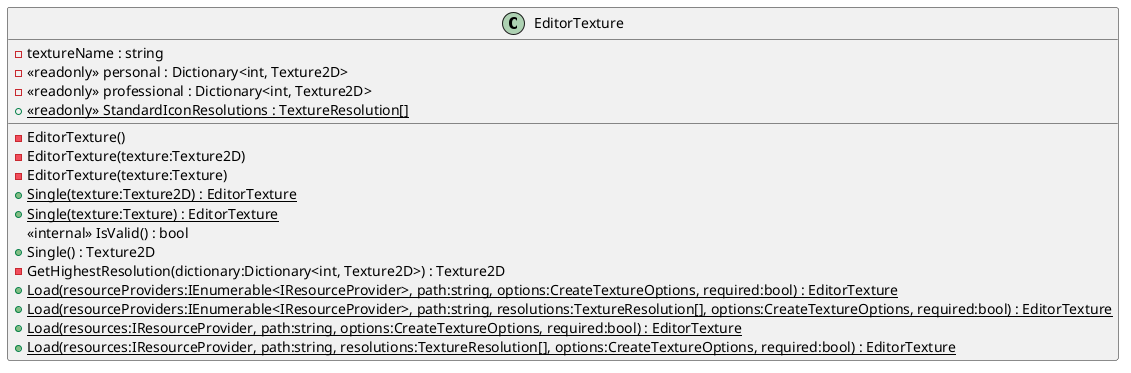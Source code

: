 @startuml
class EditorTexture {
    - EditorTexture()
    - EditorTexture(texture:Texture2D)
    - EditorTexture(texture:Texture)
    + {static} Single(texture:Texture2D) : EditorTexture
    + {static} Single(texture:Texture) : EditorTexture
    <<internal>> IsValid() : bool
    - textureName : string
    - <<readonly>> personal : Dictionary<int, Texture2D>
    - <<readonly>> professional : Dictionary<int, Texture2D>
    + Single() : Texture2D
    - GetHighestResolution(dictionary:Dictionary<int, Texture2D>) : Texture2D
    + {static} <<readonly>> StandardIconResolutions : TextureResolution[]
    + {static} Load(resourceProviders:IEnumerable<IResourceProvider>, path:string, options:CreateTextureOptions, required:bool) : EditorTexture
    + {static} Load(resourceProviders:IEnumerable<IResourceProvider>, path:string, resolutions:TextureResolution[], options:CreateTextureOptions, required:bool) : EditorTexture
    + {static} Load(resources:IResourceProvider, path:string, options:CreateTextureOptions, required:bool) : EditorTexture
    + {static} Load(resources:IResourceProvider, path:string, resolutions:TextureResolution[], options:CreateTextureOptions, required:bool) : EditorTexture
}
@enduml
